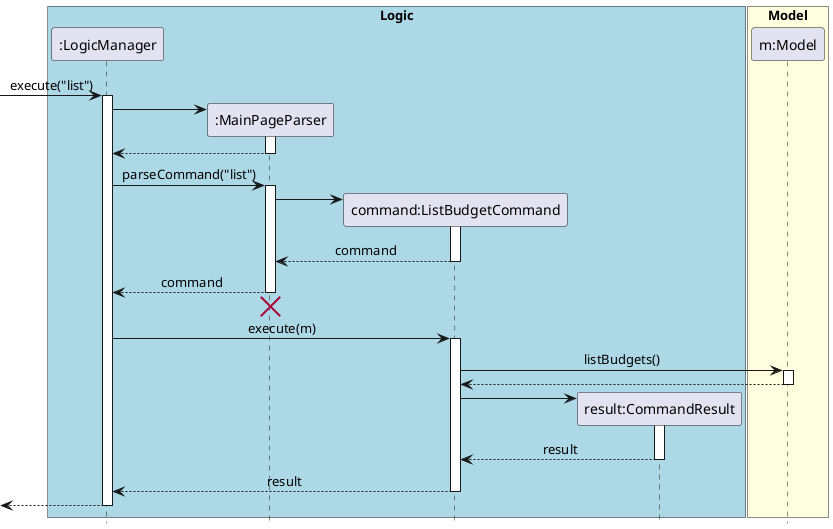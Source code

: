 @startuml
hide footbox
skinparam Sequence {
    MessageAlign center
}
box "Logic" #LightBlue
participant ":LogicManager" as LM
participant ":MainPageParser" as MPP
participant "command:ListBudgetCommand" as LBC
participant "result:CommandResult" as CR
end box

box "Model" #LightYellow
participant "m:Model" as M
end box

[-> LM : execute("list")
activate LM
create MPP
LM -> MPP
activate MPP
LM <-- MPP
deactivate MPP

LM -> MPP : parseCommand("list")
activate MPP

create LBC
MPP -> LBC
activate LBC
MPP <-- LBC : command
deactivate LBC
LM <-- MPP : command

deactivate MPP
LM <-[hidden]- MPP
destroy MPP

LM -> LBC : execute(m)
activate LBC

LBC -> M : listBudgets()
activate M
LBC <-- M
deactivate M

create CR
LBC -> CR
activate CR
LBC <-- CR : result
deactivate CR

LM <-- LBC : result
deactivate LBC

[<-- LM
deactivate LM

@enduml
